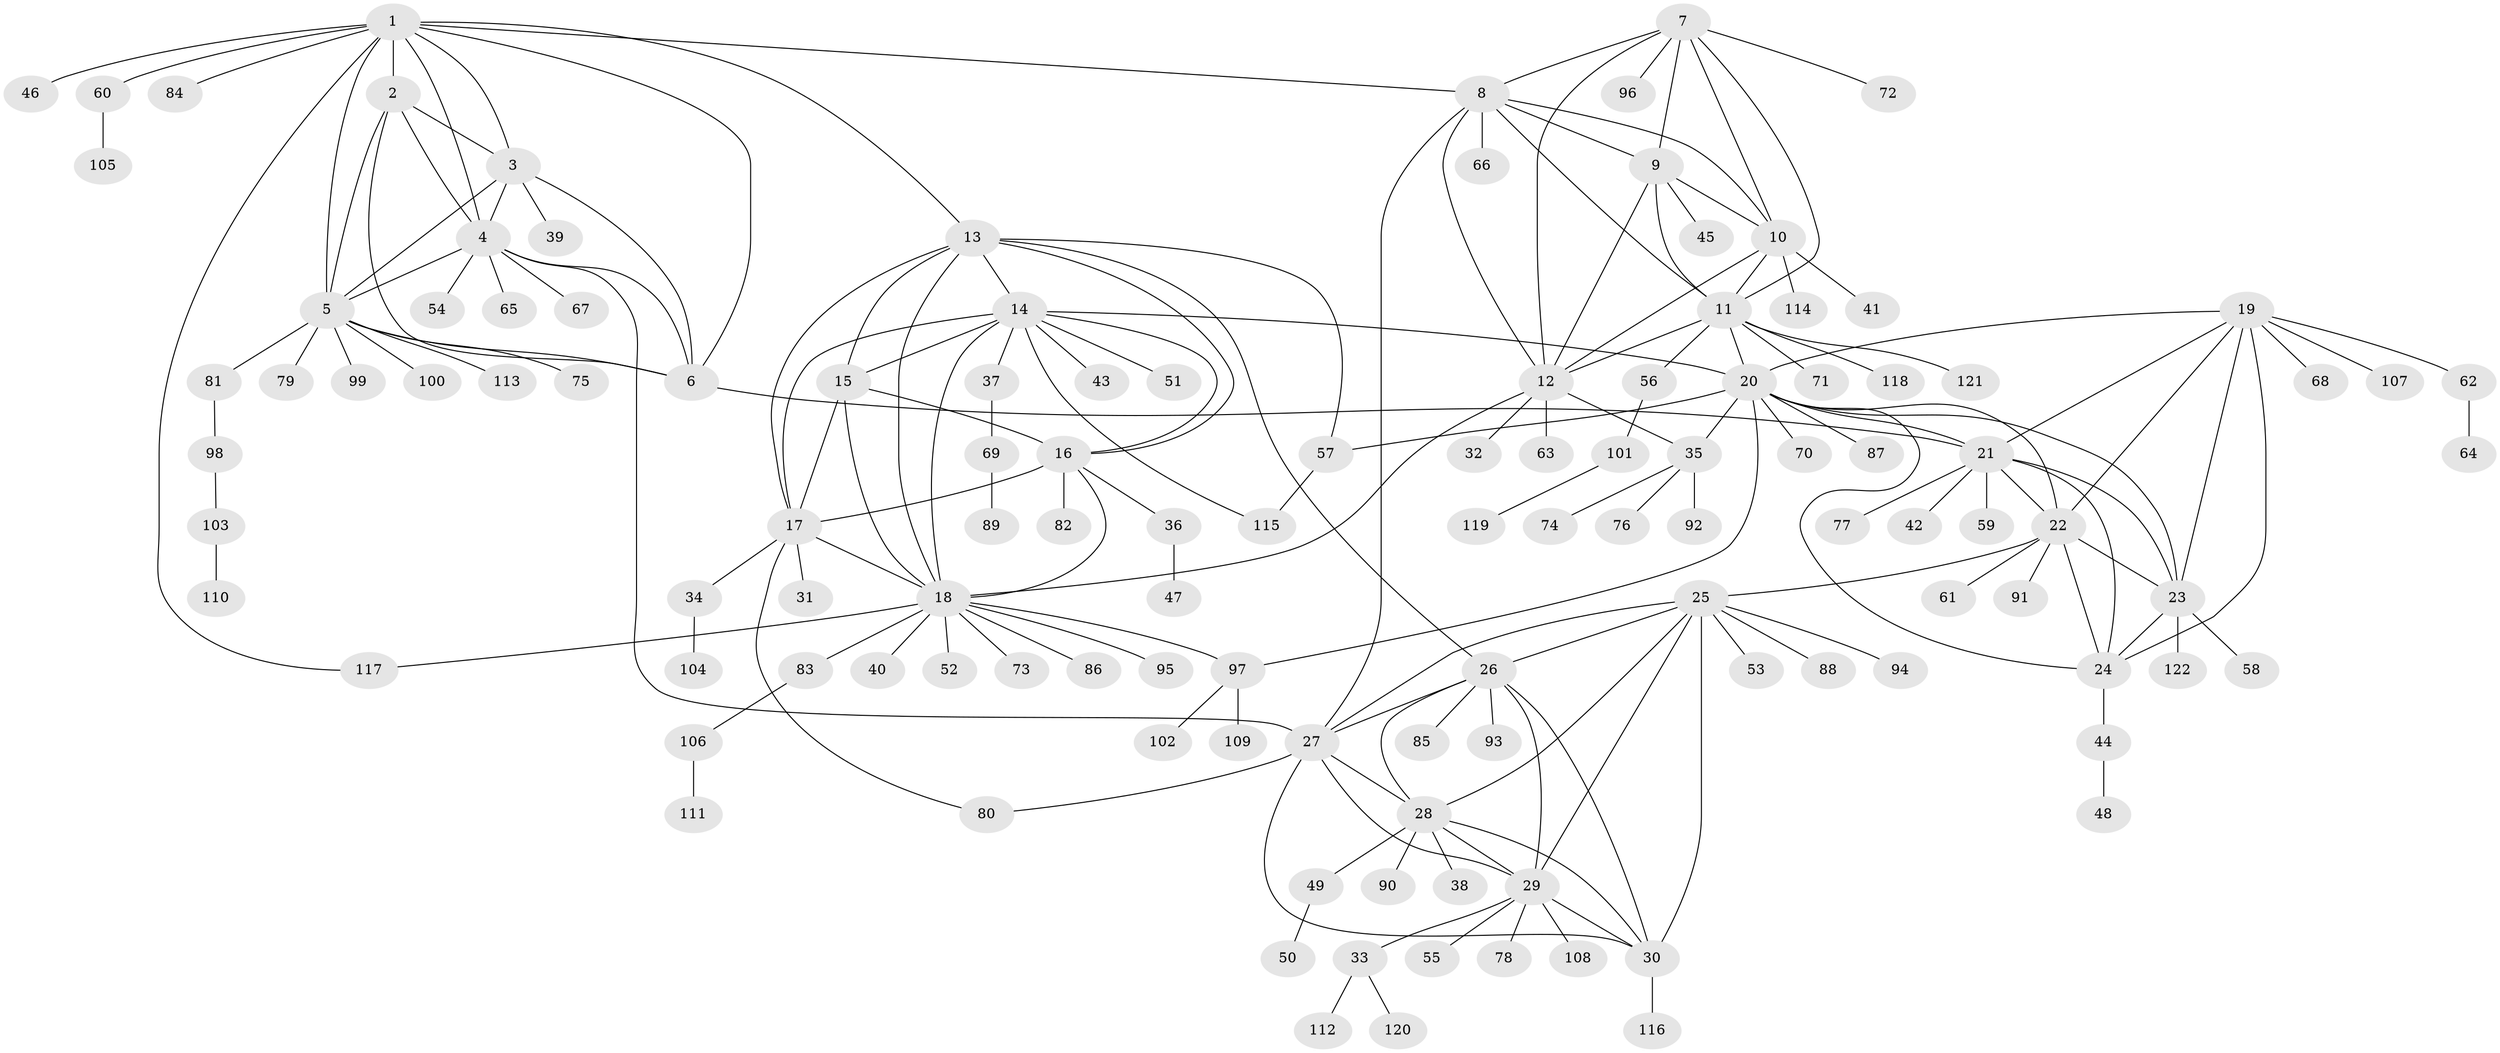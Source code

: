 // Generated by graph-tools (version 1.1) at 2025/37/03/09/25 02:37:32]
// undirected, 122 vertices, 183 edges
graph export_dot {
graph [start="1"]
  node [color=gray90,style=filled];
  1;
  2;
  3;
  4;
  5;
  6;
  7;
  8;
  9;
  10;
  11;
  12;
  13;
  14;
  15;
  16;
  17;
  18;
  19;
  20;
  21;
  22;
  23;
  24;
  25;
  26;
  27;
  28;
  29;
  30;
  31;
  32;
  33;
  34;
  35;
  36;
  37;
  38;
  39;
  40;
  41;
  42;
  43;
  44;
  45;
  46;
  47;
  48;
  49;
  50;
  51;
  52;
  53;
  54;
  55;
  56;
  57;
  58;
  59;
  60;
  61;
  62;
  63;
  64;
  65;
  66;
  67;
  68;
  69;
  70;
  71;
  72;
  73;
  74;
  75;
  76;
  77;
  78;
  79;
  80;
  81;
  82;
  83;
  84;
  85;
  86;
  87;
  88;
  89;
  90;
  91;
  92;
  93;
  94;
  95;
  96;
  97;
  98;
  99;
  100;
  101;
  102;
  103;
  104;
  105;
  106;
  107;
  108;
  109;
  110;
  111;
  112;
  113;
  114;
  115;
  116;
  117;
  118;
  119;
  120;
  121;
  122;
  1 -- 2;
  1 -- 3;
  1 -- 4;
  1 -- 5;
  1 -- 6;
  1 -- 8;
  1 -- 13;
  1 -- 46;
  1 -- 60;
  1 -- 84;
  1 -- 117;
  2 -- 3;
  2 -- 4;
  2 -- 5;
  2 -- 6;
  3 -- 4;
  3 -- 5;
  3 -- 6;
  3 -- 39;
  4 -- 5;
  4 -- 6;
  4 -- 27;
  4 -- 54;
  4 -- 65;
  4 -- 67;
  5 -- 6;
  5 -- 75;
  5 -- 79;
  5 -- 81;
  5 -- 99;
  5 -- 100;
  5 -- 113;
  6 -- 21;
  7 -- 8;
  7 -- 9;
  7 -- 10;
  7 -- 11;
  7 -- 12;
  7 -- 72;
  7 -- 96;
  8 -- 9;
  8 -- 10;
  8 -- 11;
  8 -- 12;
  8 -- 27;
  8 -- 66;
  9 -- 10;
  9 -- 11;
  9 -- 12;
  9 -- 45;
  10 -- 11;
  10 -- 12;
  10 -- 41;
  10 -- 114;
  11 -- 12;
  11 -- 20;
  11 -- 56;
  11 -- 71;
  11 -- 118;
  11 -- 121;
  12 -- 18;
  12 -- 32;
  12 -- 35;
  12 -- 63;
  13 -- 14;
  13 -- 15;
  13 -- 16;
  13 -- 17;
  13 -- 18;
  13 -- 26;
  13 -- 57;
  14 -- 15;
  14 -- 16;
  14 -- 17;
  14 -- 18;
  14 -- 20;
  14 -- 37;
  14 -- 43;
  14 -- 51;
  14 -- 115;
  15 -- 16;
  15 -- 17;
  15 -- 18;
  16 -- 17;
  16 -- 18;
  16 -- 36;
  16 -- 82;
  17 -- 18;
  17 -- 31;
  17 -- 34;
  17 -- 80;
  18 -- 40;
  18 -- 52;
  18 -- 73;
  18 -- 83;
  18 -- 86;
  18 -- 95;
  18 -- 97;
  18 -- 117;
  19 -- 20;
  19 -- 21;
  19 -- 22;
  19 -- 23;
  19 -- 24;
  19 -- 62;
  19 -- 68;
  19 -- 107;
  20 -- 21;
  20 -- 22;
  20 -- 23;
  20 -- 24;
  20 -- 35;
  20 -- 57;
  20 -- 70;
  20 -- 87;
  20 -- 97;
  21 -- 22;
  21 -- 23;
  21 -- 24;
  21 -- 42;
  21 -- 59;
  21 -- 77;
  22 -- 23;
  22 -- 24;
  22 -- 25;
  22 -- 61;
  22 -- 91;
  23 -- 24;
  23 -- 58;
  23 -- 122;
  24 -- 44;
  25 -- 26;
  25 -- 27;
  25 -- 28;
  25 -- 29;
  25 -- 30;
  25 -- 53;
  25 -- 88;
  25 -- 94;
  26 -- 27;
  26 -- 28;
  26 -- 29;
  26 -- 30;
  26 -- 85;
  26 -- 93;
  27 -- 28;
  27 -- 29;
  27 -- 30;
  27 -- 80;
  28 -- 29;
  28 -- 30;
  28 -- 38;
  28 -- 49;
  28 -- 90;
  29 -- 30;
  29 -- 33;
  29 -- 55;
  29 -- 78;
  29 -- 108;
  30 -- 116;
  33 -- 112;
  33 -- 120;
  34 -- 104;
  35 -- 74;
  35 -- 76;
  35 -- 92;
  36 -- 47;
  37 -- 69;
  44 -- 48;
  49 -- 50;
  56 -- 101;
  57 -- 115;
  60 -- 105;
  62 -- 64;
  69 -- 89;
  81 -- 98;
  83 -- 106;
  97 -- 102;
  97 -- 109;
  98 -- 103;
  101 -- 119;
  103 -- 110;
  106 -- 111;
}
